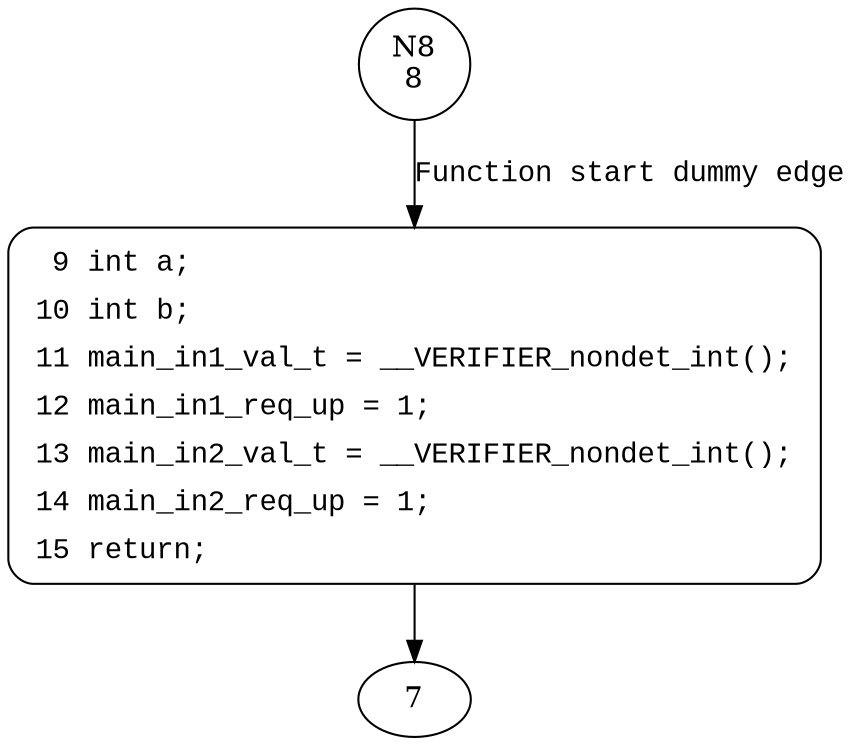digraph N_generate {
8 [shape="circle" label="N8\n8"]
9 [shape="circle" label="N9\n7"]
9 [style="filled,bold" penwidth="1" fillcolor="white" fontname="Courier New" shape="Mrecord" label=<<table border="0" cellborder="0" cellpadding="3" bgcolor="white"><tr><td align="right">9</td><td align="left">int a;</td></tr><tr><td align="right">10</td><td align="left">int b;</td></tr><tr><td align="right">11</td><td align="left">main_in1_val_t = __VERIFIER_nondet_int();</td></tr><tr><td align="right">12</td><td align="left">main_in1_req_up = 1;</td></tr><tr><td align="right">13</td><td align="left">main_in2_val_t = __VERIFIER_nondet_int();</td></tr><tr><td align="right">14</td><td align="left">main_in2_req_up = 1;</td></tr><tr><td align="right">15</td><td align="left">return;</td></tr></table>>]
9 -> 7[label=""]
8 -> 9 [label="Function start dummy edge" fontname="Courier New"]
}
